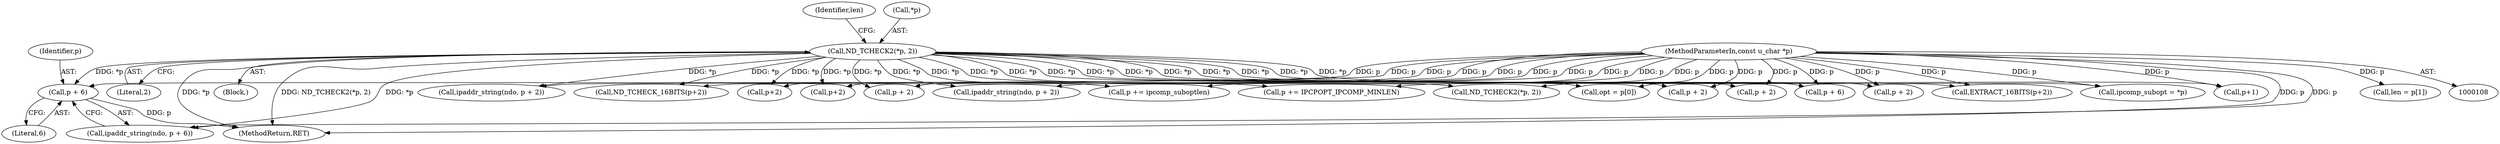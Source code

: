 digraph "0_tcpdump_7029d15f148ef24bb7c6668bc640f5470d085e5a_1@pointer" {
"1000212" [label="(Call,p + 6)"];
"1000110" [label="(MethodParameterIn,const u_char *p)"];
"1000125" [label="(Call,ND_TCHECK2(*p, 2))"];
"1000130" [label="(Identifier,len)"];
"1000125" [label="(Call,ND_TCHECK2(*p, 2))"];
"1000302" [label="(Call,ipcomp_subopt = *p)"];
"1000235" [label="(Call,p+2)"];
"1000421" [label="(MethodReturn,RET)"];
"1000298" [label="(Call,ND_TCHECK2(*p, 2))"];
"1000110" [label="(MethodParameterIn,const u_char *p)"];
"1000270" [label="(Call,p + 2)"];
"1000212" [label="(Call,p + 6)"];
"1000205" [label="(Call,ipaddr_string(ndo, p + 2))"];
"1000213" [label="(Identifier,p)"];
"1000207" [label="(Call,p + 2)"];
"1000284" [label="(Call,p += IPCPOPT_IPCOMP_MINLEN)"];
"1000363" [label="(Call,p + 2)"];
"1000129" [label="(Call,len = p[1])"];
"1000112" [label="(Block,)"];
"1000128" [label="(Literal,2)"];
"1000195" [label="(Call,p + 6)"];
"1000210" [label="(Call,ipaddr_string(ndo, p + 6))"];
"1000228" [label="(Call,ND_TCHECK_16BITS(p+2))"];
"1000372" [label="(Call,ipaddr_string(ndo, p + 2))"];
"1000214" [label="(Literal,6)"];
"1000337" [label="(Call,p += ipcomp_suboptlen)"];
"1000134" [label="(Call,opt = p[0])"];
"1000234" [label="(Call,EXTRACT_16BITS(p+2))"];
"1000126" [label="(Call,*p)"];
"1000309" [label="(Call,p+1)"];
"1000229" [label="(Call,p+2)"];
"1000374" [label="(Call,p + 2)"];
"1000212" -> "1000210"  [label="AST: "];
"1000212" -> "1000214"  [label="CFG: "];
"1000213" -> "1000212"  [label="AST: "];
"1000214" -> "1000212"  [label="AST: "];
"1000210" -> "1000212"  [label="CFG: "];
"1000212" -> "1000421"  [label="DDG: p"];
"1000110" -> "1000212"  [label="DDG: p"];
"1000125" -> "1000212"  [label="DDG: *p"];
"1000110" -> "1000108"  [label="AST: "];
"1000110" -> "1000421"  [label="DDG: p"];
"1000110" -> "1000129"  [label="DDG: p"];
"1000110" -> "1000134"  [label="DDG: p"];
"1000110" -> "1000195"  [label="DDG: p"];
"1000110" -> "1000205"  [label="DDG: p"];
"1000110" -> "1000207"  [label="DDG: p"];
"1000110" -> "1000210"  [label="DDG: p"];
"1000110" -> "1000228"  [label="DDG: p"];
"1000110" -> "1000229"  [label="DDG: p"];
"1000110" -> "1000234"  [label="DDG: p"];
"1000110" -> "1000235"  [label="DDG: p"];
"1000110" -> "1000270"  [label="DDG: p"];
"1000110" -> "1000284"  [label="DDG: p"];
"1000110" -> "1000298"  [label="DDG: p"];
"1000110" -> "1000302"  [label="DDG: p"];
"1000110" -> "1000309"  [label="DDG: p"];
"1000110" -> "1000337"  [label="DDG: p"];
"1000110" -> "1000363"  [label="DDG: p"];
"1000110" -> "1000372"  [label="DDG: p"];
"1000110" -> "1000374"  [label="DDG: p"];
"1000125" -> "1000112"  [label="AST: "];
"1000125" -> "1000128"  [label="CFG: "];
"1000126" -> "1000125"  [label="AST: "];
"1000128" -> "1000125"  [label="AST: "];
"1000130" -> "1000125"  [label="CFG: "];
"1000125" -> "1000421"  [label="DDG: *p"];
"1000125" -> "1000421"  [label="DDG: ND_TCHECK2(*p, 2)"];
"1000125" -> "1000134"  [label="DDG: *p"];
"1000125" -> "1000195"  [label="DDG: *p"];
"1000125" -> "1000205"  [label="DDG: *p"];
"1000125" -> "1000207"  [label="DDG: *p"];
"1000125" -> "1000210"  [label="DDG: *p"];
"1000125" -> "1000228"  [label="DDG: *p"];
"1000125" -> "1000229"  [label="DDG: *p"];
"1000125" -> "1000234"  [label="DDG: *p"];
"1000125" -> "1000235"  [label="DDG: *p"];
"1000125" -> "1000270"  [label="DDG: *p"];
"1000125" -> "1000284"  [label="DDG: *p"];
"1000125" -> "1000298"  [label="DDG: *p"];
"1000125" -> "1000302"  [label="DDG: *p"];
"1000125" -> "1000309"  [label="DDG: *p"];
"1000125" -> "1000337"  [label="DDG: *p"];
"1000125" -> "1000363"  [label="DDG: *p"];
"1000125" -> "1000372"  [label="DDG: *p"];
"1000125" -> "1000374"  [label="DDG: *p"];
}
